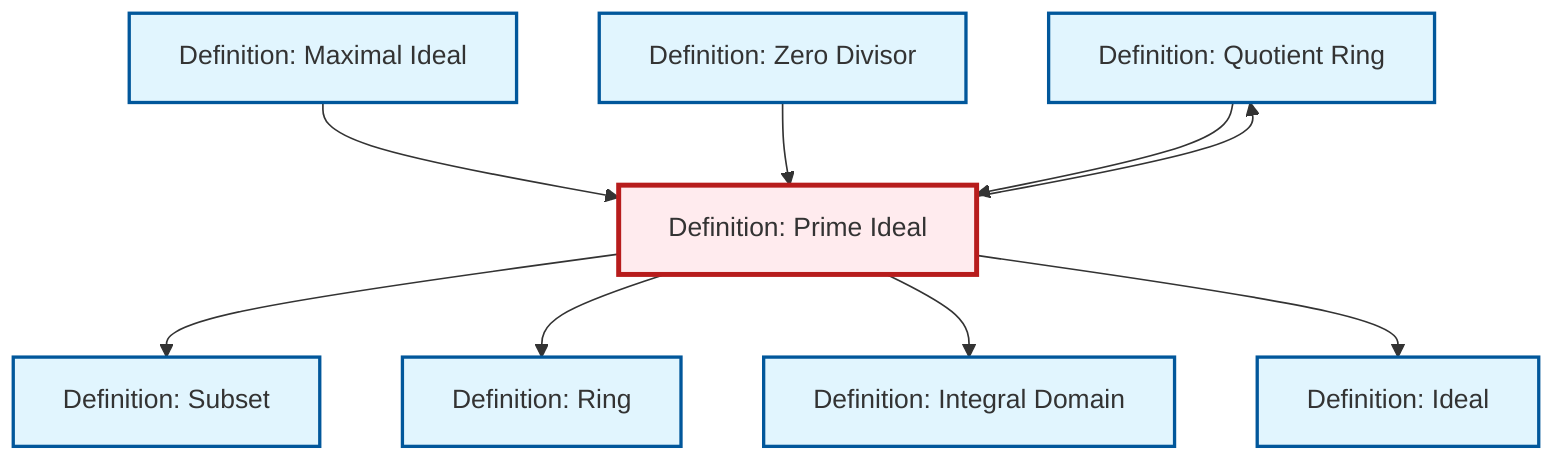 graph TD
    classDef definition fill:#e1f5fe,stroke:#01579b,stroke-width:2px
    classDef theorem fill:#f3e5f5,stroke:#4a148c,stroke-width:2px
    classDef axiom fill:#fff3e0,stroke:#e65100,stroke-width:2px
    classDef example fill:#e8f5e9,stroke:#1b5e20,stroke-width:2px
    classDef current fill:#ffebee,stroke:#b71c1c,stroke-width:3px
    def-quotient-ring["Definition: Quotient Ring"]:::definition
    def-ring["Definition: Ring"]:::definition
    def-subset["Definition: Subset"]:::definition
    def-prime-ideal["Definition: Prime Ideal"]:::definition
    def-zero-divisor["Definition: Zero Divisor"]:::definition
    def-maximal-ideal["Definition: Maximal Ideal"]:::definition
    def-ideal["Definition: Ideal"]:::definition
    def-integral-domain["Definition: Integral Domain"]:::definition
    def-prime-ideal --> def-subset
    def-prime-ideal --> def-ring
    def-prime-ideal --> def-integral-domain
    def-maximal-ideal --> def-prime-ideal
    def-prime-ideal --> def-ideal
    def-zero-divisor --> def-prime-ideal
    def-prime-ideal --> def-quotient-ring
    def-quotient-ring --> def-prime-ideal
    class def-prime-ideal current